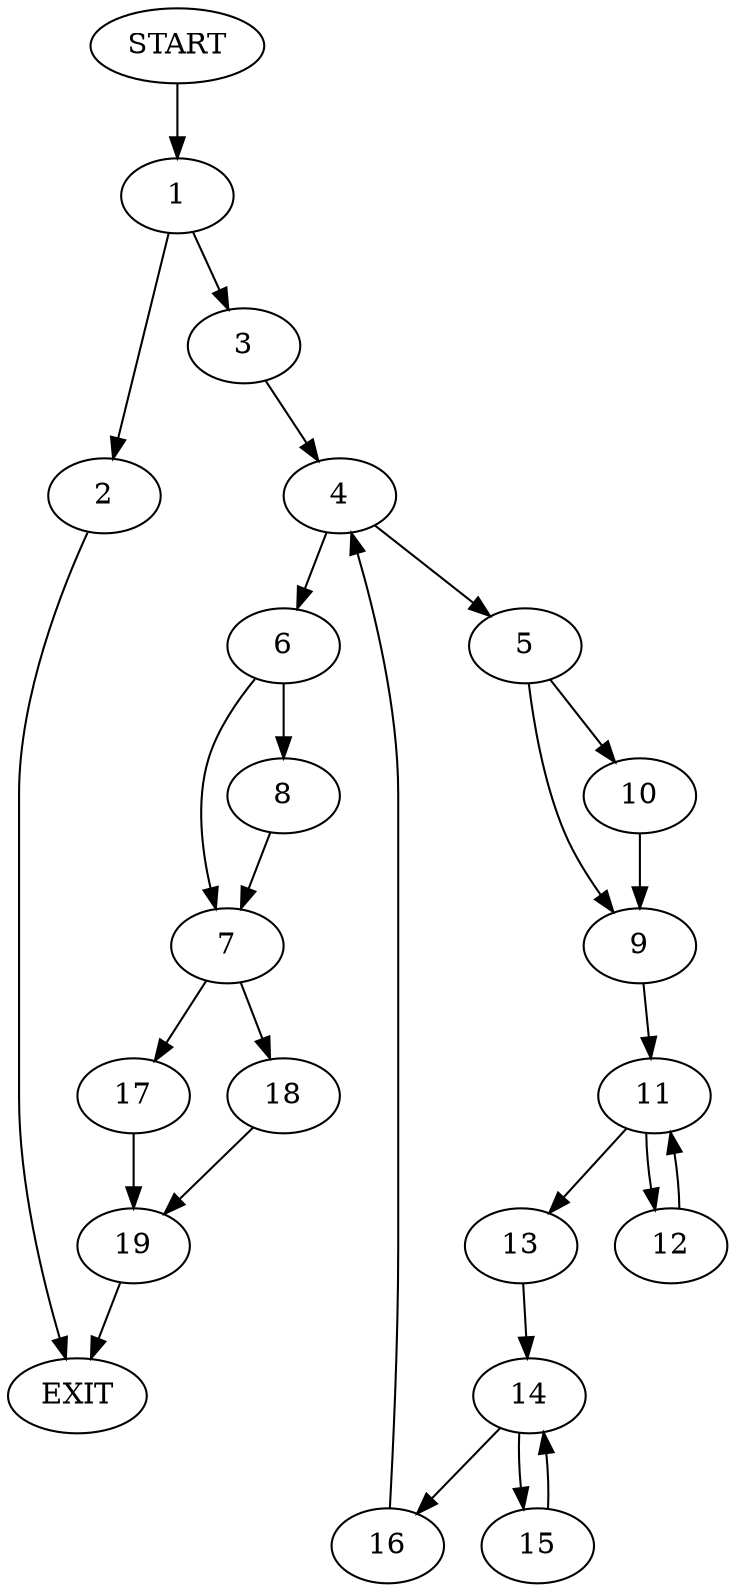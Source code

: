 digraph {
0 [label="START"]
20 [label="EXIT"]
0 -> 1
1 -> 2
1 -> 3
2 -> 20
3 -> 4
4 -> 5
4 -> 6
6 -> 7
6 -> 8
5 -> 9
5 -> 10
9 -> 11
10 -> 9
11 -> 12
11 -> 13
12 -> 11
13 -> 14
14 -> 15
14 -> 16
16 -> 4
15 -> 14
8 -> 7
7 -> 17
7 -> 18
17 -> 19
18 -> 19
19 -> 20
}
